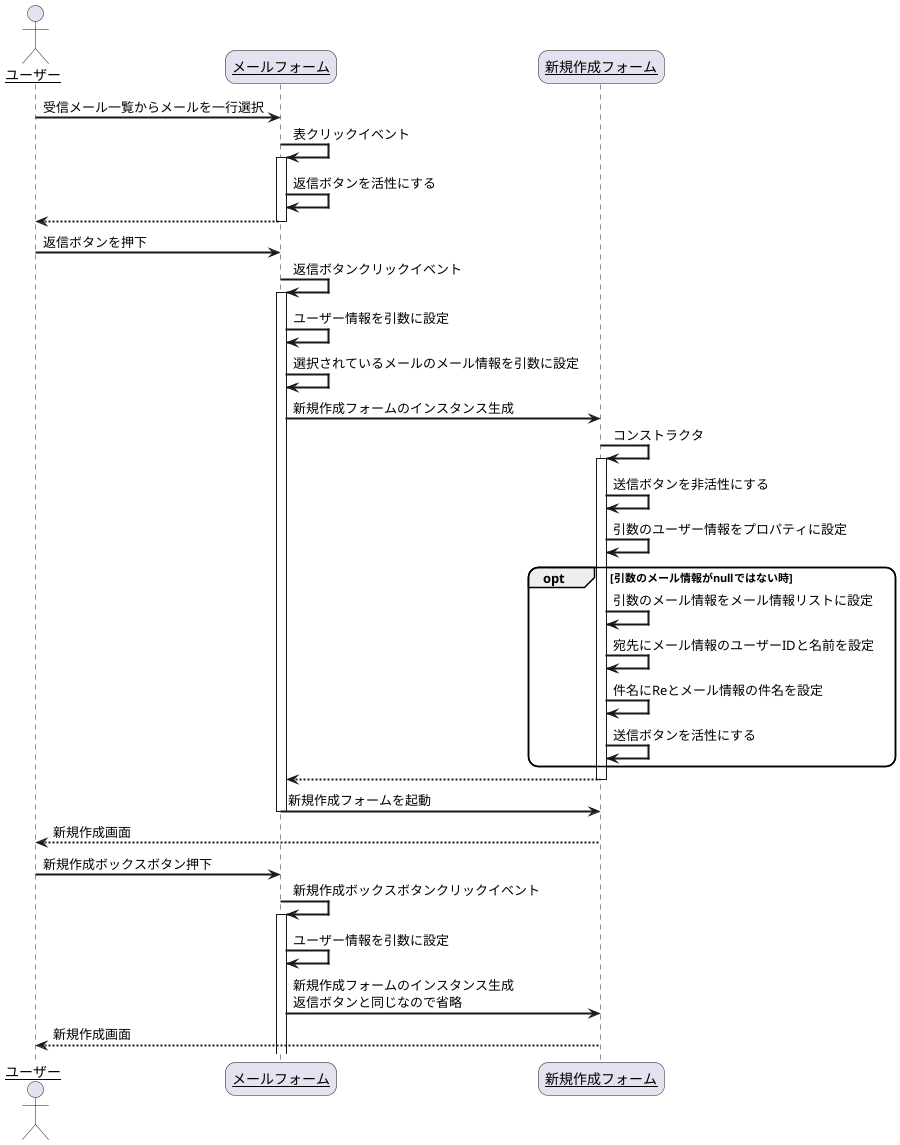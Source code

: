 @startuml
skinparam sequenceArrowThickness 2
skinparam roundcorner 20
skinparam maxmessagesize 60
skinparam sequenceParticipant underline

actor "ユーザー" as user
participant "メールフォーム" as mail_form
participant "新規作成フォーム" as mail_create_form

user -> mail_form: 受信メール一覧からメールを一行選択
mail_form -> mail_form: 表クリックイベント
activate mail_form
mail_form -> mail_form: 返信ボタンを活性にする
mail_form --> user:
deactivate mail_form
user -> mail_form: 返信ボタンを押下
mail_form -> mail_form: 返信ボタンクリックイベント
activate mail_form
mail_form -> mail_form:ユーザー情報を引数に設定
mail_form -> mail_form:選択されているメールのメール情報を引数に設定
mail_form -> mail_create_form: 新規作成フォームのインスタンス生成
mail_create_form -> mail_create_form: コンストラクタ
activate mail_create_form
mail_create_form -> mail_create_form: 送信ボタンを非活性にする
mail_create_form -> mail_create_form: 引数のユーザー情報をプロパティに設定
opt 引数のメール情報がnullではない時
    mail_create_form -> mail_create_form: 引数のメール情報をメール情報リストに設定
    mail_create_form -> mail_create_form: 宛先にメール情報のユーザーIDと名前を設定
    mail_create_form -> mail_create_form: 件名にReとメール情報の件名を設定
    mail_create_form -> mail_create_form: 送信ボタンを活性にする
end
mail_create_form --> mail_form:
deactivate mail_create_form
mail_form -> mail_create_form: 新規作成フォームを起動
deactivate mail_form
mail_create_form --> user:新規作成画面

user -> mail_form: 新規作成ボックスボタン押下
mail_form -> mail_form: 新規作成ボックスボタンクリックイベント
activate mail_form
mail_form -> mail_form:ユーザー情報を引数に設定
mail_form -> mail_create_form: 新規作成フォームのインスタンス生成\n返信ボタンと同じなので省略
mail_create_form --> user:新規作成画面

@enduml